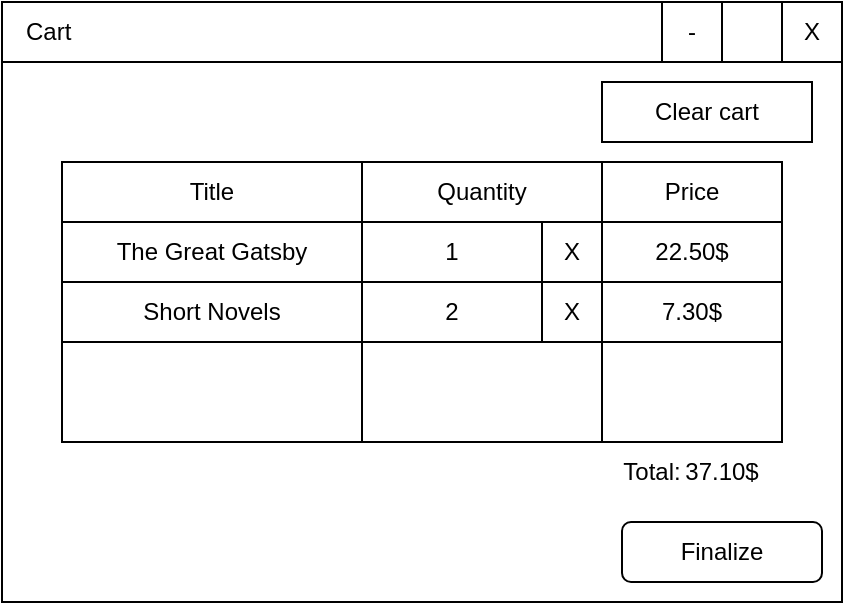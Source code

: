 <mxfile version="24.0.4" type="device">
  <diagram name="Page-1" id="nTf35-HQ4OqPGUdLjYD-">
    <mxGraphModel dx="1050" dy="629" grid="1" gridSize="10" guides="1" tooltips="1" connect="1" arrows="1" fold="1" page="1" pageScale="1" pageWidth="850" pageHeight="1100" math="0" shadow="0">
      <root>
        <mxCell id="0" />
        <mxCell id="1" parent="0" />
        <mxCell id="Xj9T8-HhXF-XUiV4OEcW-1" value="" style="rounded=0;whiteSpace=wrap;html=1;" vertex="1" parent="1">
          <mxGeometry x="140" y="160" width="420" height="300" as="geometry" />
        </mxCell>
        <mxCell id="Xj9T8-HhXF-XUiV4OEcW-2" value="Cart" style="rounded=0;whiteSpace=wrap;html=1;align=left;spacingLeft=10;" vertex="1" parent="1">
          <mxGeometry x="140" y="160" width="400" height="30" as="geometry" />
        </mxCell>
        <mxCell id="Xj9T8-HhXF-XUiV4OEcW-3" value="X" style="rounded=0;whiteSpace=wrap;html=1;" vertex="1" parent="1">
          <mxGeometry x="530" y="160" width="30" height="30" as="geometry" />
        </mxCell>
        <mxCell id="Xj9T8-HhXF-XUiV4OEcW-4" value="-" style="rounded=0;whiteSpace=wrap;html=1;" vertex="1" parent="1">
          <mxGeometry x="470" y="160" width="30" height="30" as="geometry" />
        </mxCell>
        <mxCell id="Xj9T8-HhXF-XUiV4OEcW-10" style="edgeStyle=orthogonalEdgeStyle;rounded=0;orthogonalLoop=1;jettySize=auto;html=1;exitX=0.5;exitY=1;exitDx=0;exitDy=0;" edge="1" parent="1">
          <mxGeometry relative="1" as="geometry">
            <mxPoint x="390" y="300" as="sourcePoint" />
            <mxPoint x="390" y="300" as="targetPoint" />
          </mxGeometry>
        </mxCell>
        <mxCell id="Xj9T8-HhXF-XUiV4OEcW-16" value="Finalize" style="rounded=1;whiteSpace=wrap;html=1;" vertex="1" parent="1">
          <mxGeometry x="450" y="420" width="100" height="30" as="geometry" />
        </mxCell>
        <mxCell id="Xj9T8-HhXF-XUiV4OEcW-17" value="" style="rounded=0;whiteSpace=wrap;html=1;" vertex="1" parent="1">
          <mxGeometry x="170" y="240" width="340" height="140" as="geometry" />
        </mxCell>
        <mxCell id="Xj9T8-HhXF-XUiV4OEcW-19" value="Title" style="rounded=0;whiteSpace=wrap;html=1;" vertex="1" parent="1">
          <mxGeometry x="170" y="240" width="150" height="30" as="geometry" />
        </mxCell>
        <mxCell id="Xj9T8-HhXF-XUiV4OEcW-20" value="Quantity" style="rounded=0;whiteSpace=wrap;html=1;" vertex="1" parent="1">
          <mxGeometry x="320" y="240" width="120" height="30" as="geometry" />
        </mxCell>
        <mxCell id="Xj9T8-HhXF-XUiV4OEcW-21" value="Price" style="rounded=0;whiteSpace=wrap;html=1;" vertex="1" parent="1">
          <mxGeometry x="440" y="240" width="90" height="30" as="geometry" />
        </mxCell>
        <mxCell id="Xj9T8-HhXF-XUiV4OEcW-25" value="" style="rounded=0;whiteSpace=wrap;html=1;" vertex="1" parent="1">
          <mxGeometry x="170" y="270" width="160" height="110" as="geometry" />
        </mxCell>
        <mxCell id="Xj9T8-HhXF-XUiV4OEcW-26" value="" style="rounded=0;whiteSpace=wrap;html=1;" vertex="1" parent="1">
          <mxGeometry x="320" y="270" width="120" height="110" as="geometry" />
        </mxCell>
        <mxCell id="Xj9T8-HhXF-XUiV4OEcW-27" value="" style="rounded=0;whiteSpace=wrap;html=1;" vertex="1" parent="1">
          <mxGeometry x="440" y="270" width="90" height="110" as="geometry" />
        </mxCell>
        <mxCell id="Xj9T8-HhXF-XUiV4OEcW-28" value="Total:" style="text;html=1;align=center;verticalAlign=middle;whiteSpace=wrap;rounded=0;" vertex="1" parent="1">
          <mxGeometry x="435" y="380" width="60" height="30" as="geometry" />
        </mxCell>
        <mxCell id="Xj9T8-HhXF-XUiV4OEcW-29" value="&lt;font style=&quot;&quot;&gt;37.10&lt;/font&gt;$" style="text;html=1;align=center;verticalAlign=middle;whiteSpace=wrap;rounded=0;fontColor=default;labelBackgroundColor=none;" vertex="1" parent="1">
          <mxGeometry x="470" y="380" width="60" height="30" as="geometry" />
        </mxCell>
        <mxCell id="Xj9T8-HhXF-XUiV4OEcW-30" value="The Great Gatsby" style="rounded=0;whiteSpace=wrap;html=1;" vertex="1" parent="1">
          <mxGeometry x="170" y="270" width="150" height="30" as="geometry" />
        </mxCell>
        <mxCell id="Xj9T8-HhXF-XUiV4OEcW-31" value="1" style="rounded=0;whiteSpace=wrap;html=1;" vertex="1" parent="1">
          <mxGeometry x="320" y="270" width="90" height="30" as="geometry" />
        </mxCell>
        <mxCell id="Xj9T8-HhXF-XUiV4OEcW-32" value="22.50$" style="rounded=0;whiteSpace=wrap;html=1;" vertex="1" parent="1">
          <mxGeometry x="440" y="270" width="90" height="30" as="geometry" />
        </mxCell>
        <mxCell id="Xj9T8-HhXF-XUiV4OEcW-33" value="Clear cart" style="rounded=0;whiteSpace=wrap;html=1;" vertex="1" parent="1">
          <mxGeometry x="440" y="200" width="105" height="30" as="geometry" />
        </mxCell>
        <mxCell id="Xj9T8-HhXF-XUiV4OEcW-24" value="X" style="rounded=0;whiteSpace=wrap;html=1;" vertex="1" parent="1">
          <mxGeometry x="410" y="270" width="30" height="30" as="geometry" />
        </mxCell>
        <mxCell id="Xj9T8-HhXF-XUiV4OEcW-34" style="edgeStyle=orthogonalEdgeStyle;rounded=0;orthogonalLoop=1;jettySize=auto;html=1;exitX=0.5;exitY=1;exitDx=0;exitDy=0;" edge="1" parent="1" source="Xj9T8-HhXF-XUiV4OEcW-30" target="Xj9T8-HhXF-XUiV4OEcW-30">
          <mxGeometry relative="1" as="geometry" />
        </mxCell>
        <mxCell id="Xj9T8-HhXF-XUiV4OEcW-35" value="Short Novels" style="rounded=0;whiteSpace=wrap;html=1;" vertex="1" parent="1">
          <mxGeometry x="170" y="300" width="150" height="30" as="geometry" />
        </mxCell>
        <mxCell id="Xj9T8-HhXF-XUiV4OEcW-36" value="2" style="rounded=0;whiteSpace=wrap;html=1;" vertex="1" parent="1">
          <mxGeometry x="320" y="300" width="90" height="30" as="geometry" />
        </mxCell>
        <mxCell id="Xj9T8-HhXF-XUiV4OEcW-37" value="7.30$" style="rounded=0;whiteSpace=wrap;html=1;" vertex="1" parent="1">
          <mxGeometry x="440" y="300" width="90" height="30" as="geometry" />
        </mxCell>
        <mxCell id="Xj9T8-HhXF-XUiV4OEcW-38" value="X" style="rounded=0;whiteSpace=wrap;html=1;" vertex="1" parent="1">
          <mxGeometry x="410" y="300" width="30" height="30" as="geometry" />
        </mxCell>
      </root>
    </mxGraphModel>
  </diagram>
</mxfile>
